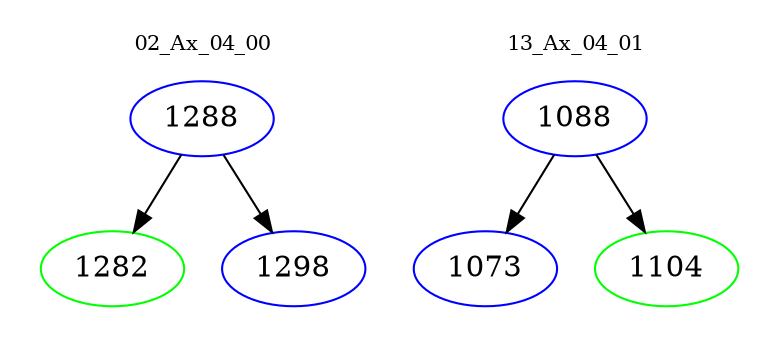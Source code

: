 digraph{
subgraph cluster_0 {
color = white
label = "02_Ax_04_00";
fontsize=10;
T0_1288 [label="1288", color="blue"]
T0_1288 -> T0_1282 [color="black"]
T0_1282 [label="1282", color="green"]
T0_1288 -> T0_1298 [color="black"]
T0_1298 [label="1298", color="blue"]
}
subgraph cluster_1 {
color = white
label = "13_Ax_04_01";
fontsize=10;
T1_1088 [label="1088", color="blue"]
T1_1088 -> T1_1073 [color="black"]
T1_1073 [label="1073", color="blue"]
T1_1088 -> T1_1104 [color="black"]
T1_1104 [label="1104", color="green"]
}
}
